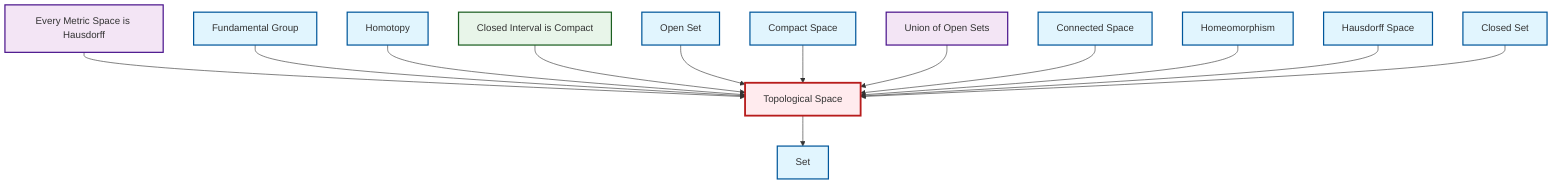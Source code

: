 graph TD
    classDef definition fill:#e1f5fe,stroke:#01579b,stroke-width:2px
    classDef theorem fill:#f3e5f5,stroke:#4a148c,stroke-width:2px
    classDef axiom fill:#fff3e0,stroke:#e65100,stroke-width:2px
    classDef example fill:#e8f5e9,stroke:#1b5e20,stroke-width:2px
    classDef current fill:#ffebee,stroke:#b71c1c,stroke-width:3px
    def-hausdorff["Hausdorff Space"]:::definition
    def-set["Set"]:::definition
    def-connected["Connected Space"]:::definition
    def-closed-set["Closed Set"]:::definition
    thm-union-open-sets["Union of Open Sets"]:::theorem
    thm-metric-hausdorff["Every Metric Space is Hausdorff"]:::theorem
    def-homeomorphism["Homeomorphism"]:::definition
    def-topological-space["Topological Space"]:::definition
    def-open-set["Open Set"]:::definition
    def-homotopy["Homotopy"]:::definition
    ex-closed-interval-compact["Closed Interval is Compact"]:::example
    def-fundamental-group["Fundamental Group"]:::definition
    def-compact["Compact Space"]:::definition
    thm-metric-hausdorff --> def-topological-space
    def-fundamental-group --> def-topological-space
    def-homotopy --> def-topological-space
    ex-closed-interval-compact --> def-topological-space
    def-open-set --> def-topological-space
    def-compact --> def-topological-space
    thm-union-open-sets --> def-topological-space
    def-topological-space --> def-set
    def-connected --> def-topological-space
    def-homeomorphism --> def-topological-space
    def-hausdorff --> def-topological-space
    def-closed-set --> def-topological-space
    class def-topological-space current